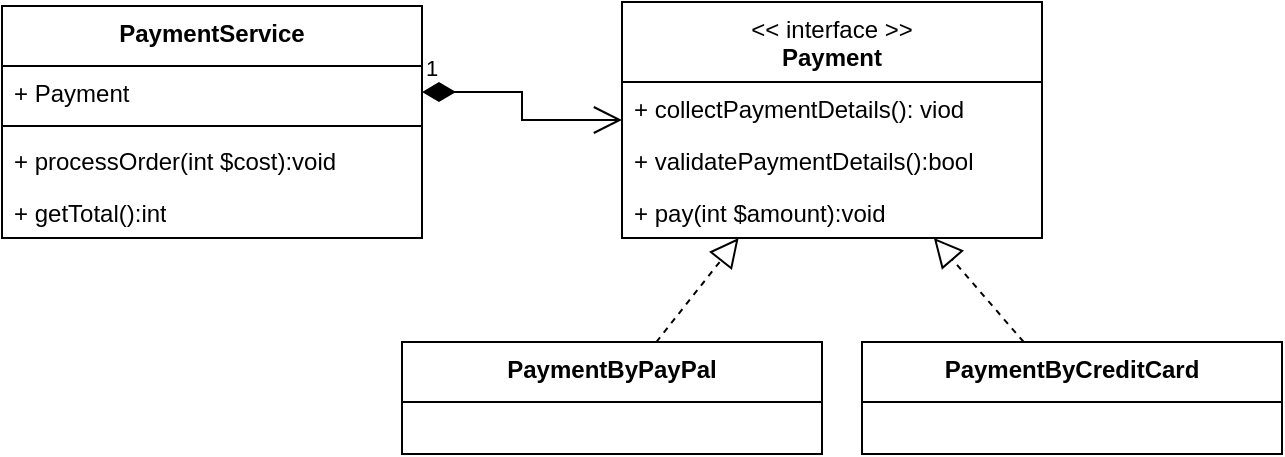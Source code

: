 <mxfile version="21.6.8" type="github">
  <diagram id="yHAGt3p8m7AsDcAoSCIJ" name="Page-1">
    <mxGraphModel dx="1322" dy="605" grid="1" gridSize="10" guides="1" tooltips="1" connect="1" arrows="1" fold="1" page="1" pageScale="1" pageWidth="3840" pageHeight="2400" math="0" shadow="0">
      <root>
        <mxCell id="0" />
        <mxCell id="1" parent="0" />
        <mxCell id="FEiV0cqoIyy7e94Y_yFh-1" value="&lt;span style=&quot;font-weight: normal;&quot;&gt;&amp;lt;&amp;lt; interface &amp;gt;&amp;gt;&lt;br&gt;&lt;/span&gt;Payment" style="swimlane;fontStyle=1;align=center;verticalAlign=top;childLayout=stackLayout;horizontal=1;startSize=40;horizontalStack=0;resizeParent=1;resizeParentMax=0;resizeLast=0;collapsible=1;marginBottom=0;whiteSpace=wrap;html=1;" parent="1" vertex="1">
          <mxGeometry x="510" y="190" width="210" height="118" as="geometry" />
        </mxCell>
        <mxCell id="FEiV0cqoIyy7e94Y_yFh-4" value="+ collectPaymentDetails(): viod" style="text;strokeColor=none;fillColor=none;align=left;verticalAlign=top;spacingLeft=4;spacingRight=4;overflow=hidden;rotatable=0;points=[[0,0.5],[1,0.5]];portConstraint=eastwest;whiteSpace=wrap;html=1;" parent="FEiV0cqoIyy7e94Y_yFh-1" vertex="1">
          <mxGeometry y="40" width="210" height="26" as="geometry" />
        </mxCell>
        <mxCell id="FEiV0cqoIyy7e94Y_yFh-5" value="+ validatePaymentDetails():bool" style="text;strokeColor=none;fillColor=none;align=left;verticalAlign=top;spacingLeft=4;spacingRight=4;overflow=hidden;rotatable=0;points=[[0,0.5],[1,0.5]];portConstraint=eastwest;whiteSpace=wrap;html=1;" parent="FEiV0cqoIyy7e94Y_yFh-1" vertex="1">
          <mxGeometry y="66" width="210" height="26" as="geometry" />
        </mxCell>
        <mxCell id="FEiV0cqoIyy7e94Y_yFh-6" value="+ pay(int $amount):void" style="text;strokeColor=none;fillColor=none;align=left;verticalAlign=top;spacingLeft=4;spacingRight=4;overflow=hidden;rotatable=0;points=[[0,0.5],[1,0.5]];portConstraint=eastwest;whiteSpace=wrap;html=1;" parent="FEiV0cqoIyy7e94Y_yFh-1" vertex="1">
          <mxGeometry y="92" width="210" height="26" as="geometry" />
        </mxCell>
        <mxCell id="FEiV0cqoIyy7e94Y_yFh-7" value="PaymentByPayPal" style="swimlane;fontStyle=1;align=center;verticalAlign=top;childLayout=stackLayout;horizontal=1;startSize=30;horizontalStack=0;resizeParent=1;resizeParentMax=0;resizeLast=0;collapsible=1;marginBottom=0;whiteSpace=wrap;html=1;" parent="1" vertex="1">
          <mxGeometry x="400" y="360" width="210" height="56" as="geometry" />
        </mxCell>
        <mxCell id="FEiV0cqoIyy7e94Y_yFh-11" value="PaymentByCreditCard" style="swimlane;fontStyle=1;align=center;verticalAlign=top;childLayout=stackLayout;horizontal=1;startSize=30;horizontalStack=0;resizeParent=1;resizeParentMax=0;resizeLast=0;collapsible=1;marginBottom=0;whiteSpace=wrap;html=1;" parent="1" vertex="1">
          <mxGeometry x="630" y="360" width="210" height="56" as="geometry" />
        </mxCell>
        <mxCell id="FEiV0cqoIyy7e94Y_yFh-15" value="" style="endArrow=block;dashed=1;endFill=0;endSize=12;html=1;rounded=0;" parent="1" source="FEiV0cqoIyy7e94Y_yFh-11" target="FEiV0cqoIyy7e94Y_yFh-1" edge="1">
          <mxGeometry width="160" relative="1" as="geometry">
            <mxPoint x="660" y="360" as="sourcePoint" />
            <mxPoint x="820" y="360" as="targetPoint" />
          </mxGeometry>
        </mxCell>
        <mxCell id="FEiV0cqoIyy7e94Y_yFh-16" value="" style="endArrow=block;dashed=1;endFill=0;endSize=12;html=1;rounded=0;" parent="1" source="FEiV0cqoIyy7e94Y_yFh-7" target="FEiV0cqoIyy7e94Y_yFh-1" edge="1">
          <mxGeometry width="160" relative="1" as="geometry">
            <mxPoint x="660" y="360" as="sourcePoint" />
            <mxPoint x="820" y="360" as="targetPoint" />
          </mxGeometry>
        </mxCell>
        <mxCell id="FEiV0cqoIyy7e94Y_yFh-17" value="PaymentService" style="swimlane;fontStyle=1;align=center;verticalAlign=top;childLayout=stackLayout;horizontal=1;startSize=30;horizontalStack=0;resizeParent=1;resizeParentMax=0;resizeLast=0;collapsible=1;marginBottom=0;whiteSpace=wrap;html=1;" parent="1" vertex="1">
          <mxGeometry x="200" y="192" width="210" height="116" as="geometry" />
        </mxCell>
        <mxCell id="FEiV0cqoIyy7e94Y_yFh-18" value="+ Payment" style="text;strokeColor=none;fillColor=none;align=left;verticalAlign=top;spacingLeft=4;spacingRight=4;overflow=hidden;rotatable=0;points=[[0,0.5],[1,0.5]];portConstraint=eastwest;whiteSpace=wrap;html=1;" parent="FEiV0cqoIyy7e94Y_yFh-17" vertex="1">
          <mxGeometry y="30" width="210" height="26" as="geometry" />
        </mxCell>
        <mxCell id="FEiV0cqoIyy7e94Y_yFh-23" value="" style="line;strokeWidth=1;fillColor=none;align=left;verticalAlign=middle;spacingTop=-1;spacingLeft=3;spacingRight=3;rotatable=0;labelPosition=right;points=[];portConstraint=eastwest;strokeColor=inherit;" parent="FEiV0cqoIyy7e94Y_yFh-17" vertex="1">
          <mxGeometry y="56" width="210" height="8" as="geometry" />
        </mxCell>
        <mxCell id="FEiV0cqoIyy7e94Y_yFh-19" value="+ processOrder(int $cost):void" style="text;strokeColor=none;fillColor=none;align=left;verticalAlign=top;spacingLeft=4;spacingRight=4;overflow=hidden;rotatable=0;points=[[0,0.5],[1,0.5]];portConstraint=eastwest;whiteSpace=wrap;html=1;" parent="FEiV0cqoIyy7e94Y_yFh-17" vertex="1">
          <mxGeometry y="64" width="210" height="26" as="geometry" />
        </mxCell>
        <mxCell id="FEiV0cqoIyy7e94Y_yFh-20" value="+ getTotal():int" style="text;strokeColor=none;fillColor=none;align=left;verticalAlign=top;spacingLeft=4;spacingRight=4;overflow=hidden;rotatable=0;points=[[0,0.5],[1,0.5]];portConstraint=eastwest;whiteSpace=wrap;html=1;" parent="FEiV0cqoIyy7e94Y_yFh-17" vertex="1">
          <mxGeometry y="90" width="210" height="26" as="geometry" />
        </mxCell>
        <mxCell id="FEiV0cqoIyy7e94Y_yFh-21" value="1" style="endArrow=open;html=1;endSize=12;startArrow=diamondThin;startSize=14;startFill=1;edgeStyle=orthogonalEdgeStyle;align=left;verticalAlign=bottom;rounded=0;" parent="1" source="FEiV0cqoIyy7e94Y_yFh-18" target="FEiV0cqoIyy7e94Y_yFh-1" edge="1">
          <mxGeometry x="-1" y="3" relative="1" as="geometry">
            <mxPoint x="600" y="360" as="sourcePoint" />
            <mxPoint x="760" y="360" as="targetPoint" />
          </mxGeometry>
        </mxCell>
      </root>
    </mxGraphModel>
  </diagram>
</mxfile>

